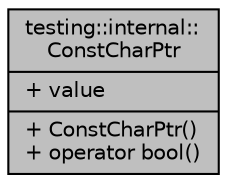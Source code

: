 digraph "testing::internal::ConstCharPtr"
{
 // INTERACTIVE_SVG=YES
 // LATEX_PDF_SIZE
  edge [fontname="Helvetica",fontsize="10",labelfontname="Helvetica",labelfontsize="10"];
  node [fontname="Helvetica",fontsize="10",shape=record];
  Node1 [label="{testing::internal::\lConstCharPtr\n|+ value\l|+ ConstCharPtr()\l+ operator bool()\l}",height=0.2,width=0.4,color="black", fillcolor="grey75", style="filled", fontcolor="black",tooltip=" "];
}
